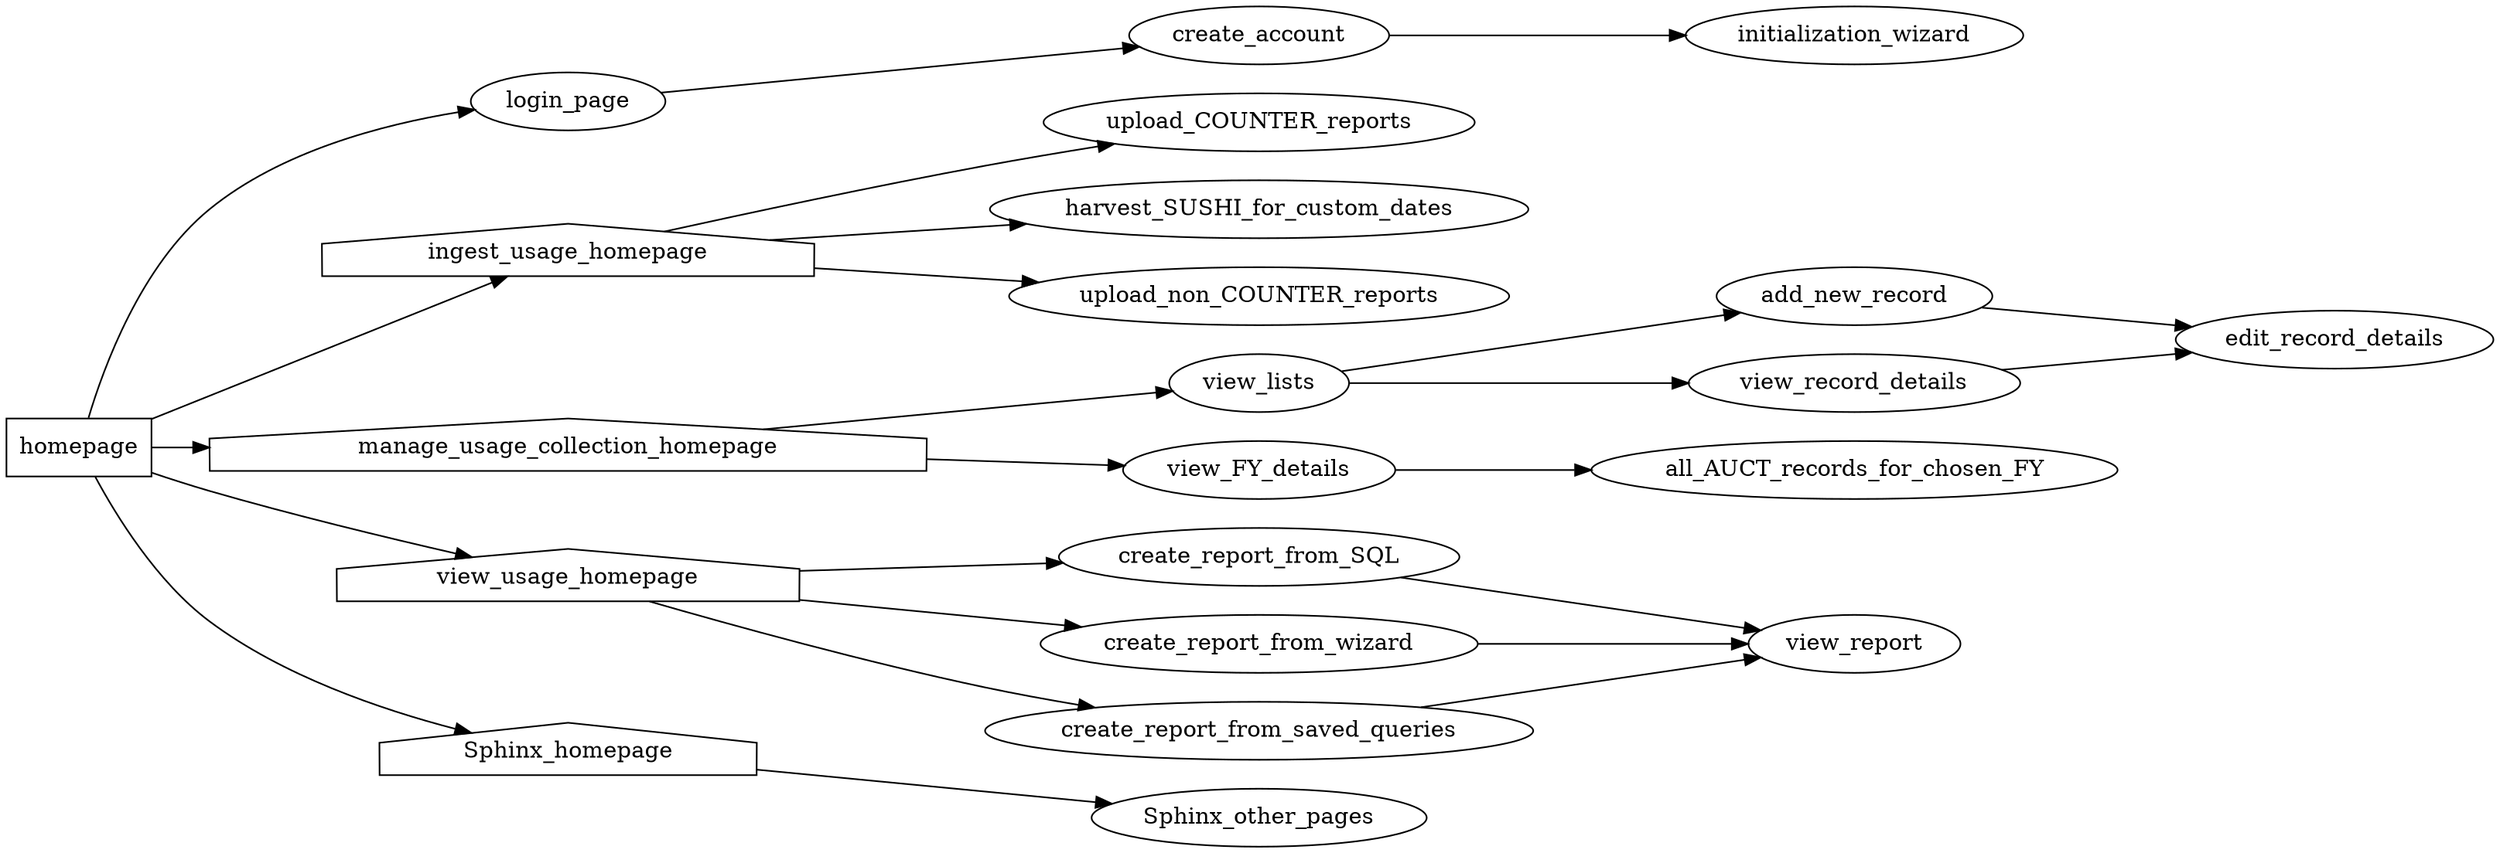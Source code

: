 digraph nolcat_sitemap {
    /* *** NoLCAT SITEMAP *** */
    rankdir=LR


    /* *** Main NoLCAT Folder *** */
    homepage [shape="box"]
        homepage -> login_page
        homepage -> ingest_usage_homepage
        homepage -> manage_usage_collection_homepage
        homepage -> view_usage_homepage
        homepage -> Sphinx_homepage


    /* *** `login` Blueprint *** */
    login_page
        login_page -> create_account
    // Account creation may not be needed--a single set of credentials for each user type may be created instead
    create_account
        create_account -> initialization_wizard // Page in `ingest` section; linkage because program will request data for database initialization upon creation of first account
    // And any other pages needed for authentication


    /* *** `initialization` Blueprint *** */
    initialization_wizard


    /* *** `ingest_usage` Blueprint *** */
    ingest_usage_homepage [shape="house"]
        ingest_usage_homepage -> upload_COUNTER_reports
        ingest_usage_homepage -> harvest_SUSHI_for_custom_dates
        ingest_usage_homepage -> upload_non_COUNTER_reports
    upload_COUNTER_reports
    harvest_SUSHI_for_custom_dates
    upload_non_COUNTER_reports


    /* *** `annual_stats` Blueprint *** */
    manage_usage_collection_homepage [shape="house"]
        manage_usage_collection_homepage -> view_lists
        manage_usage_collection_homepage -> view_FY_details // The FY for which the details will be shown is selected before going to the page
    view_FY_details
        view_FY_details -> all_AUCT_records_for_chosen_FY
    all_AUCT_records_for_chosen_FY


    /* *** `view_lists` Blueprint *** */
    // StatisticsSources, ResourceSources, and Vendors are similar enough in structure and purpose that the same Flask logic and Jinja templates can be used
    view_lists
        view_lists -> add_new_record
        view_lists -> view_record_details
    add_new_record
        add_new_record -> edit_record_details // To provide info for the new source
    view_record_details
        view_record_details -> edit_record_details
    edit_record_details // Includes adding or editing notes


    /* *** `view_usage` Blueprint *** */
    view_usage_homepage [shape="house"]
        view_usage_homepage -> create_report_from_SQL
        view_usage_homepage -> create_report_from_wizard
        view_usage_homepage -> create_report_from_saved_queries
    create_report_from_SQL // Runs a custom SQL statement against the database
        create_report_from_SQL -> view_report
    create_report_from_wizard // GUI options are used to write SQL behind the scenes
        create_report_from_wizard -> view_report
    create_report_from_saved_queries // SQL statements that are either complete or only ask for one input for commonly asked questions
        create_report_from_saved_queries -> view_report
    view_report


    /* *** Sphinx *** */
    Sphinx_homepage [shape="house"]
        Sphinx_homepage -> Sphinx_other_pages
    Sphinx_other_pages // Use Sphinx itself for site organization
}